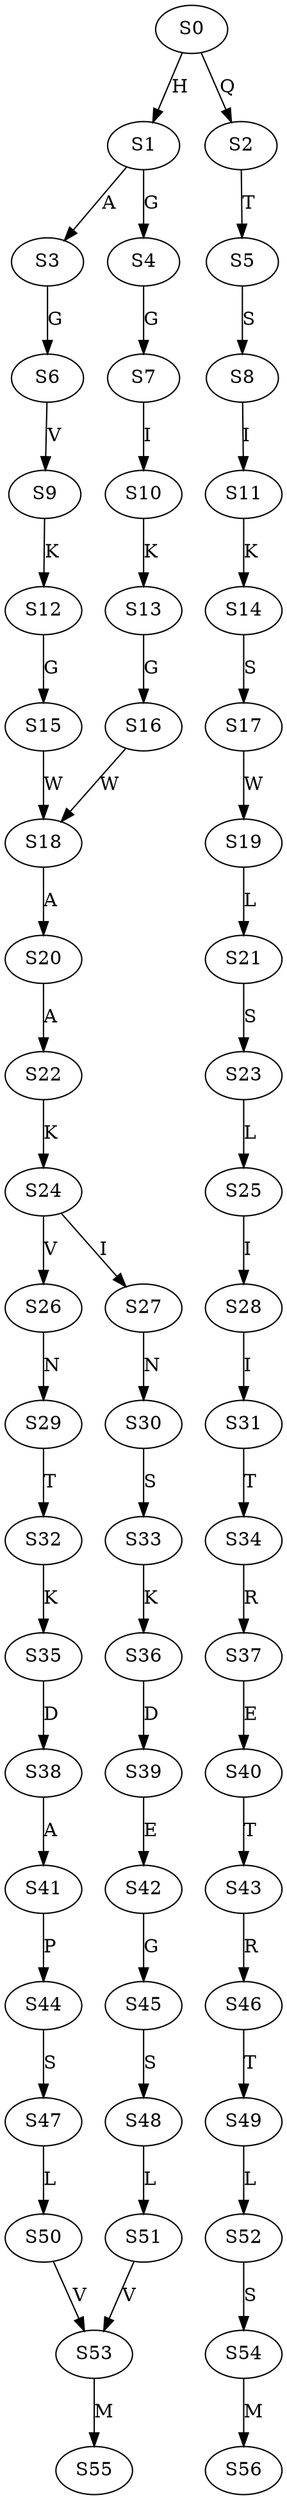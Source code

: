 strict digraph  {
	S0 -> S1 [ label = H ];
	S0 -> S2 [ label = Q ];
	S1 -> S3 [ label = A ];
	S1 -> S4 [ label = G ];
	S2 -> S5 [ label = T ];
	S3 -> S6 [ label = G ];
	S4 -> S7 [ label = G ];
	S5 -> S8 [ label = S ];
	S6 -> S9 [ label = V ];
	S7 -> S10 [ label = I ];
	S8 -> S11 [ label = I ];
	S9 -> S12 [ label = K ];
	S10 -> S13 [ label = K ];
	S11 -> S14 [ label = K ];
	S12 -> S15 [ label = G ];
	S13 -> S16 [ label = G ];
	S14 -> S17 [ label = S ];
	S15 -> S18 [ label = W ];
	S16 -> S18 [ label = W ];
	S17 -> S19 [ label = W ];
	S18 -> S20 [ label = A ];
	S19 -> S21 [ label = L ];
	S20 -> S22 [ label = A ];
	S21 -> S23 [ label = S ];
	S22 -> S24 [ label = K ];
	S23 -> S25 [ label = L ];
	S24 -> S26 [ label = V ];
	S24 -> S27 [ label = I ];
	S25 -> S28 [ label = I ];
	S26 -> S29 [ label = N ];
	S27 -> S30 [ label = N ];
	S28 -> S31 [ label = I ];
	S29 -> S32 [ label = T ];
	S30 -> S33 [ label = S ];
	S31 -> S34 [ label = T ];
	S32 -> S35 [ label = K ];
	S33 -> S36 [ label = K ];
	S34 -> S37 [ label = R ];
	S35 -> S38 [ label = D ];
	S36 -> S39 [ label = D ];
	S37 -> S40 [ label = E ];
	S38 -> S41 [ label = A ];
	S39 -> S42 [ label = E ];
	S40 -> S43 [ label = T ];
	S41 -> S44 [ label = P ];
	S42 -> S45 [ label = G ];
	S43 -> S46 [ label = R ];
	S44 -> S47 [ label = S ];
	S45 -> S48 [ label = S ];
	S46 -> S49 [ label = T ];
	S47 -> S50 [ label = L ];
	S48 -> S51 [ label = L ];
	S49 -> S52 [ label = L ];
	S50 -> S53 [ label = V ];
	S51 -> S53 [ label = V ];
	S52 -> S54 [ label = S ];
	S53 -> S55 [ label = M ];
	S54 -> S56 [ label = M ];
}
